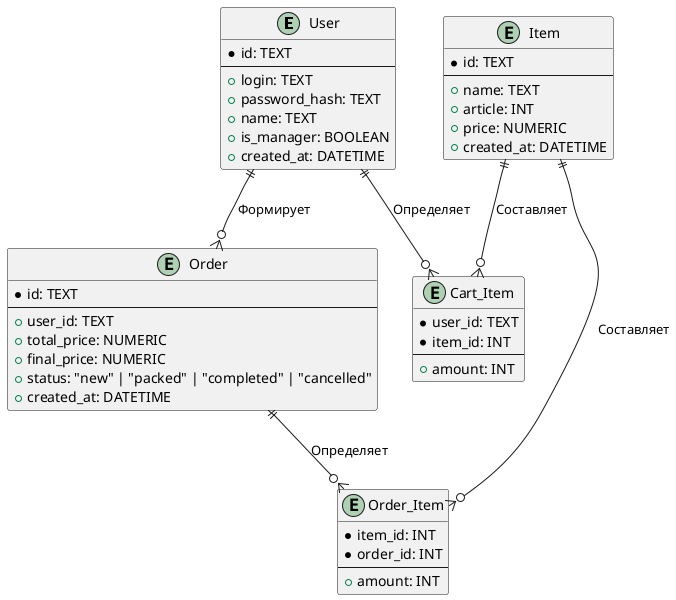 @startuml Диаграмма базы данных

entity User {
  * id: TEXT
  --
  + login: TEXT
  + password_hash: TEXT
  + name: TEXT
  + is_manager: BOOLEAN
  + created_at: DATETIME
}

entity Item {
  * id: TEXT
  --
  + name: TEXT
  + article: INT
  + price: NUMERIC
  + created_at: DATETIME
}

entity Cart_Item {
  * user_id: TEXT
  * item_id: INT
  --
  + amount: INT
}

entity Order {
  * id: TEXT
  --
  + user_id: TEXT
  + total_price: NUMERIC
  + final_price: NUMERIC
  + status: "new" | "packed" | "completed" | "cancelled"
  + created_at: DATETIME
}

entity Order_Item {
  * item_id: INT
  * order_id: INT
  --
  + amount: INT
}

User  ||--o{ Order      : Формирует
Order ||--o{ Order_Item : Определяет
Item  ||--o{ Order_Item : Составляет

User ||--o{ Cart_Item : Определяет
Item ||--o{ Cart_Item : Составляет

@enduml
